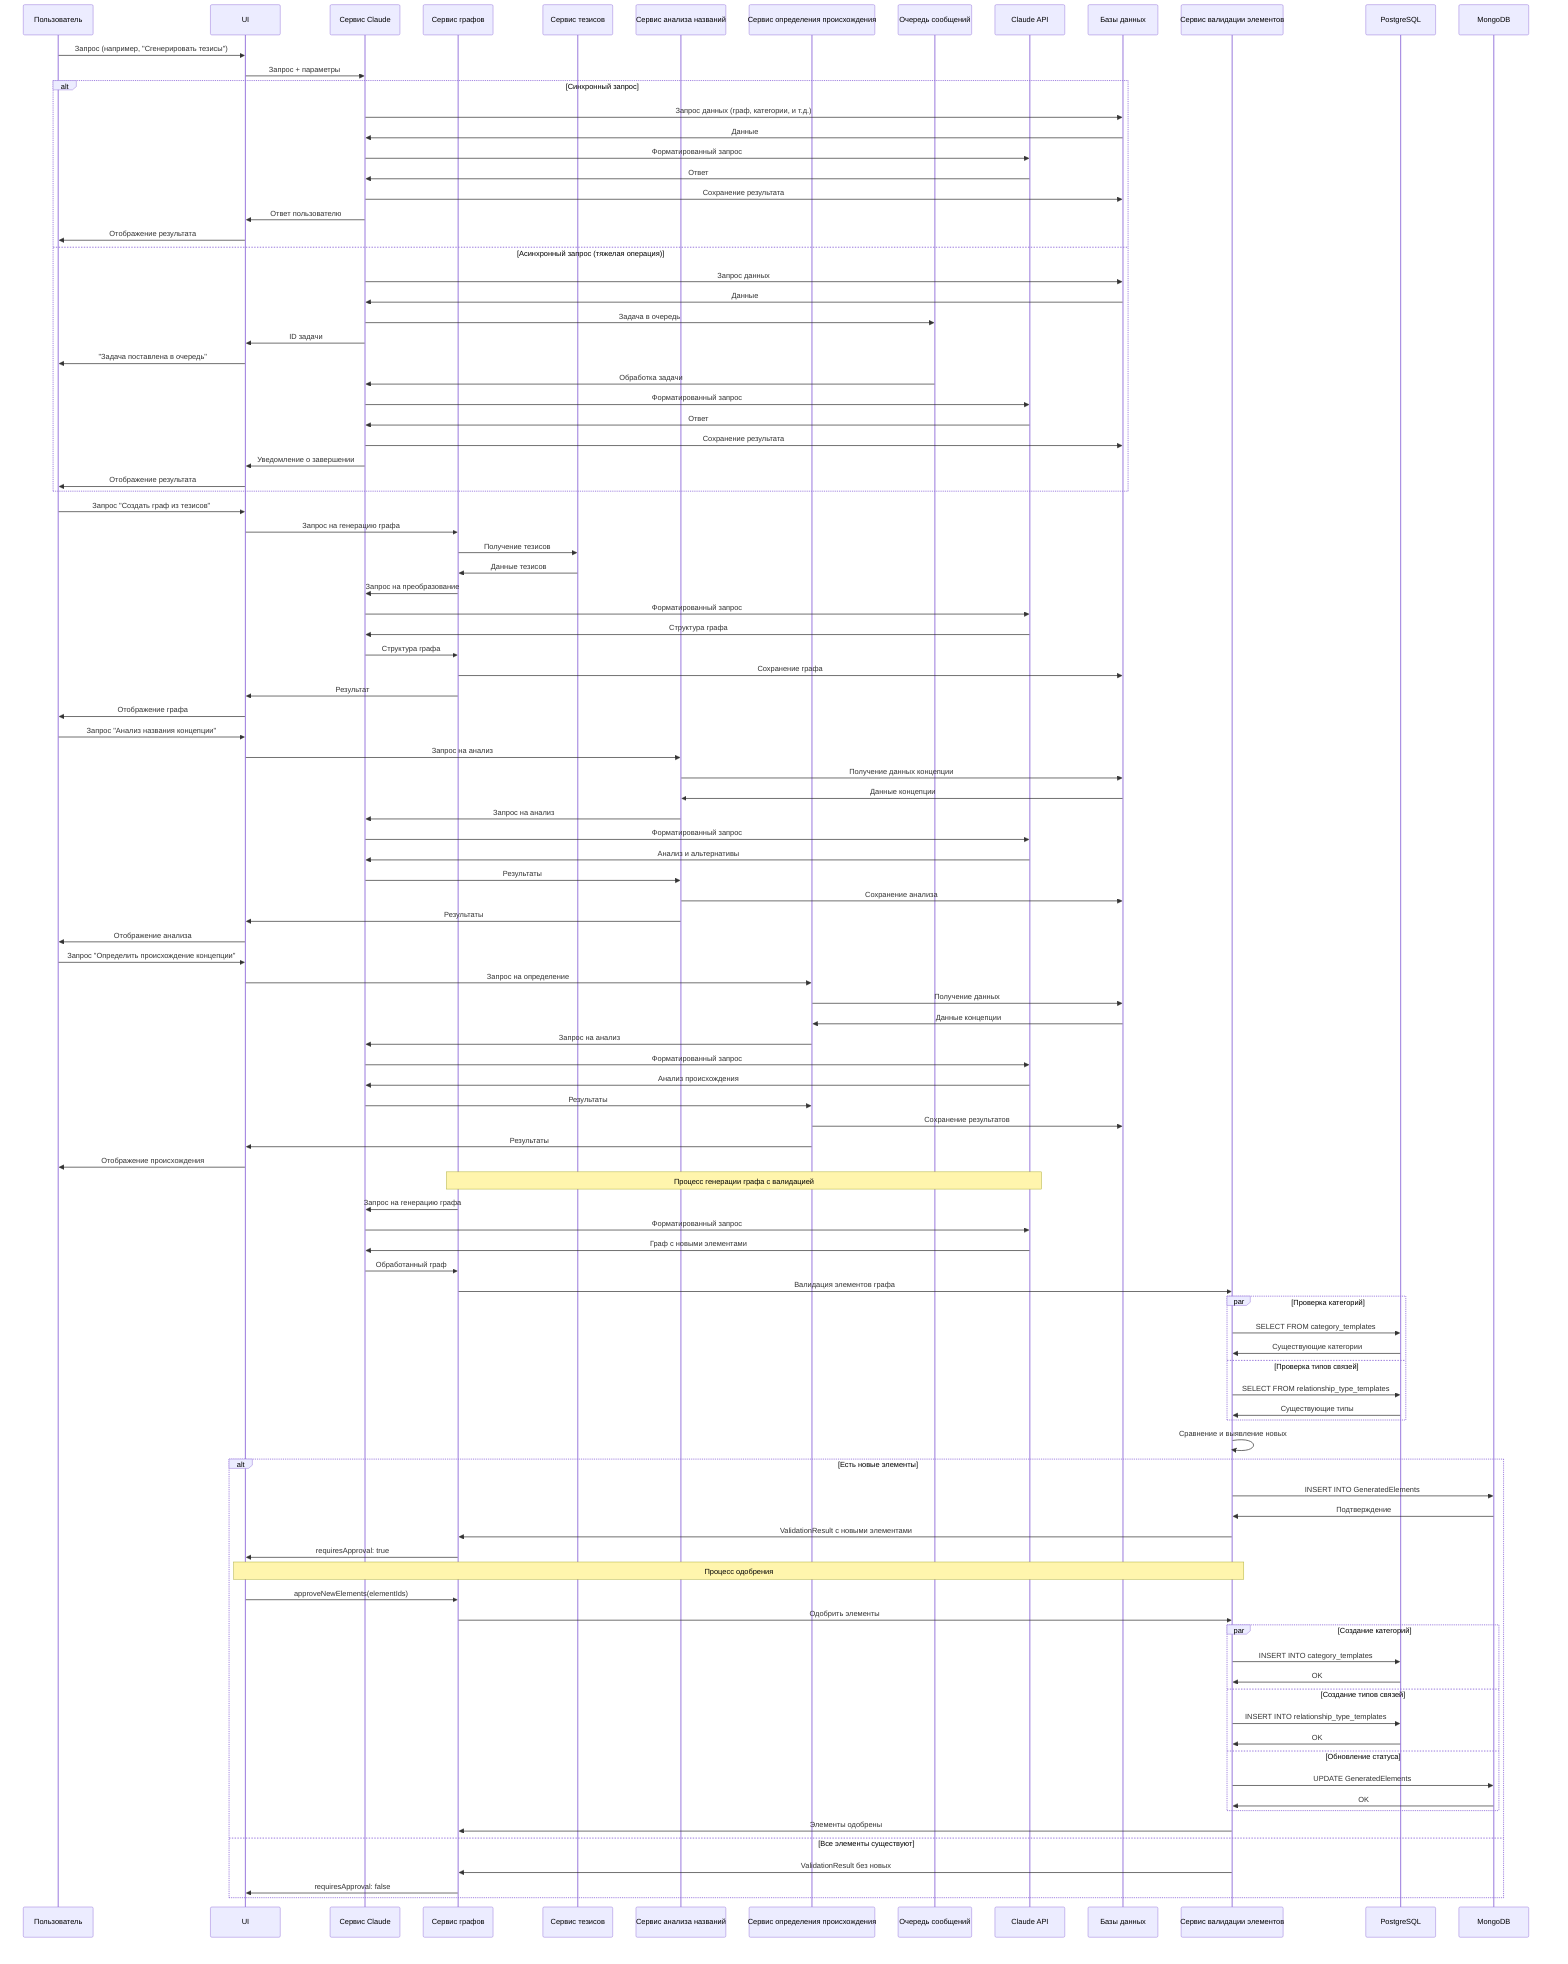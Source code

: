 sequenceDiagram
    participant U as Пользователь
    participant UI as UI
    participant CS as Сервис Claude
    participant GS as Сервис графов
    participant TS as Сервис тезисов
    participant NS as Сервис анализа названий
    participant OS as Сервис определения происхождения
    participant MQ as Очередь сообщений
    participant Claude as Claude API
    participant DB as Базы данных
    
    U->>UI: Запрос (например, "Сгенерировать тезисы")
    UI->>CS: Запрос + параметры
    
    alt Синхронный запрос
        CS->>DB: Запрос данных (граф, категории, и т.д.)
        DB->>CS: Данные
        CS->>Claude: Форматированный запрос
        Claude->>CS: Ответ
        CS->>DB: Сохранение результата
        CS->>UI: Ответ пользователю
        UI->>U: Отображение результата
    else Асинхронный запрос (тяжелая операция)
        CS->>DB: Запрос данных
        DB->>CS: Данные
        CS->>MQ: Задача в очередь
        CS->>UI: ID задачи
        UI->>U: "Задача поставлена в очередь"
        MQ->>CS: Обработка задачи
        CS->>Claude: Форматированный запрос
        Claude->>CS: Ответ
        CS->>DB: Сохранение результата
        CS->>UI: Уведомление о завершении
        UI->>U: Отображение результата
    end
    
    U->>UI: Запрос "Создать граф из тезисов"
    UI->>GS: Запрос на генерацию графа
    GS->>TS: Получение тезисов
    TS->>GS: Данные тезисов
    GS->>CS: Запрос на преобразование
    CS->>Claude: Форматированный запрос
    Claude->>CS: Структура графа
    CS->>GS: Структура графа
    GS->>DB: Сохранение графа
    GS->>UI: Результат
    UI->>U: Отображение графа
    
    U->>UI: Запрос "Анализ названия концепции"
    UI->>NS: Запрос на анализ
    NS->>DB: Получение данных концепции
    DB->>NS: Данные концепции
    NS->>CS: Запрос на анализ
    CS->>Claude: Форматированный запрос
    Claude->>CS: Анализ и альтернативы
    CS->>NS: Результаты
    NS->>DB: Сохранение анализа
    NS->>UI: Результаты
    UI->>U: Отображение анализа
    
    U->>UI: Запрос "Определить происхождение концепции"
    UI->>OS: Запрос на определение
    OS->>DB: Получение данных
    DB->>OS: Данные концепции
    OS->>CS: Запрос на анализ
    CS->>Claude: Форматированный запрос
    Claude->>CS: Анализ происхождения
    CS->>OS: Результаты
    OS->>DB: Сохранение результатов
    OS->>UI: Результаты
    UI->>U: Отображение происхождения

    participant GS as Сервис графов
    participant CS as Сервис Claude
    participant VS as Сервис валидации элементов
    participant RDB as PostgreSQL
    participant DDB as MongoDB
    participant Claude as Claude API
    
    Note over GS,Claude: Процесс генерации графа с валидацией
    
    GS->>CS: Запрос на генерацию графа
    CS->>Claude: Форматированный запрос
    Claude->>CS: Граф с новыми элементами
    CS->>GS: Обработанный граф
    
    GS->>VS: Валидация элементов графа
    
    par Проверка категорий
        VS->>RDB: SELECT FROM category_templates
        RDB->>VS: Существующие категории
    and Проверка типов связей
        VS->>RDB: SELECT FROM relationship_type_templates
        RDB->>VS: Существующие типы
    end
    
    VS->>VS: Сравнение и выявление новых
    
    alt Есть новые элементы
        VS->>DDB: INSERT INTO GeneratedElements
        DDB->>VS: Подтверждение
        VS->>GS: ValidationResult с новыми элементами
        GS->>UI: requiresApproval: true
        
        Note over UI,VS: Процесс одобрения
        UI->>GS: approveNewElements(elementIds)
        GS->>VS: Одобрить элементы
        
        par Создание категорий
            VS->>RDB: INSERT INTO category_templates
            RDB->>VS: OK
        and Создание типов связей
            VS->>RDB: INSERT INTO relationship_type_templates  
            RDB->>VS: OK
        and Обновление статуса
            VS->>DDB: UPDATE GeneratedElements
            DDB->>VS: OK
        end
        
        VS->>GS: Элементы одобрены
    else Все элементы существуют
        VS->>GS: ValidationResult без новых
        GS->>UI: requiresApproval: false
    end